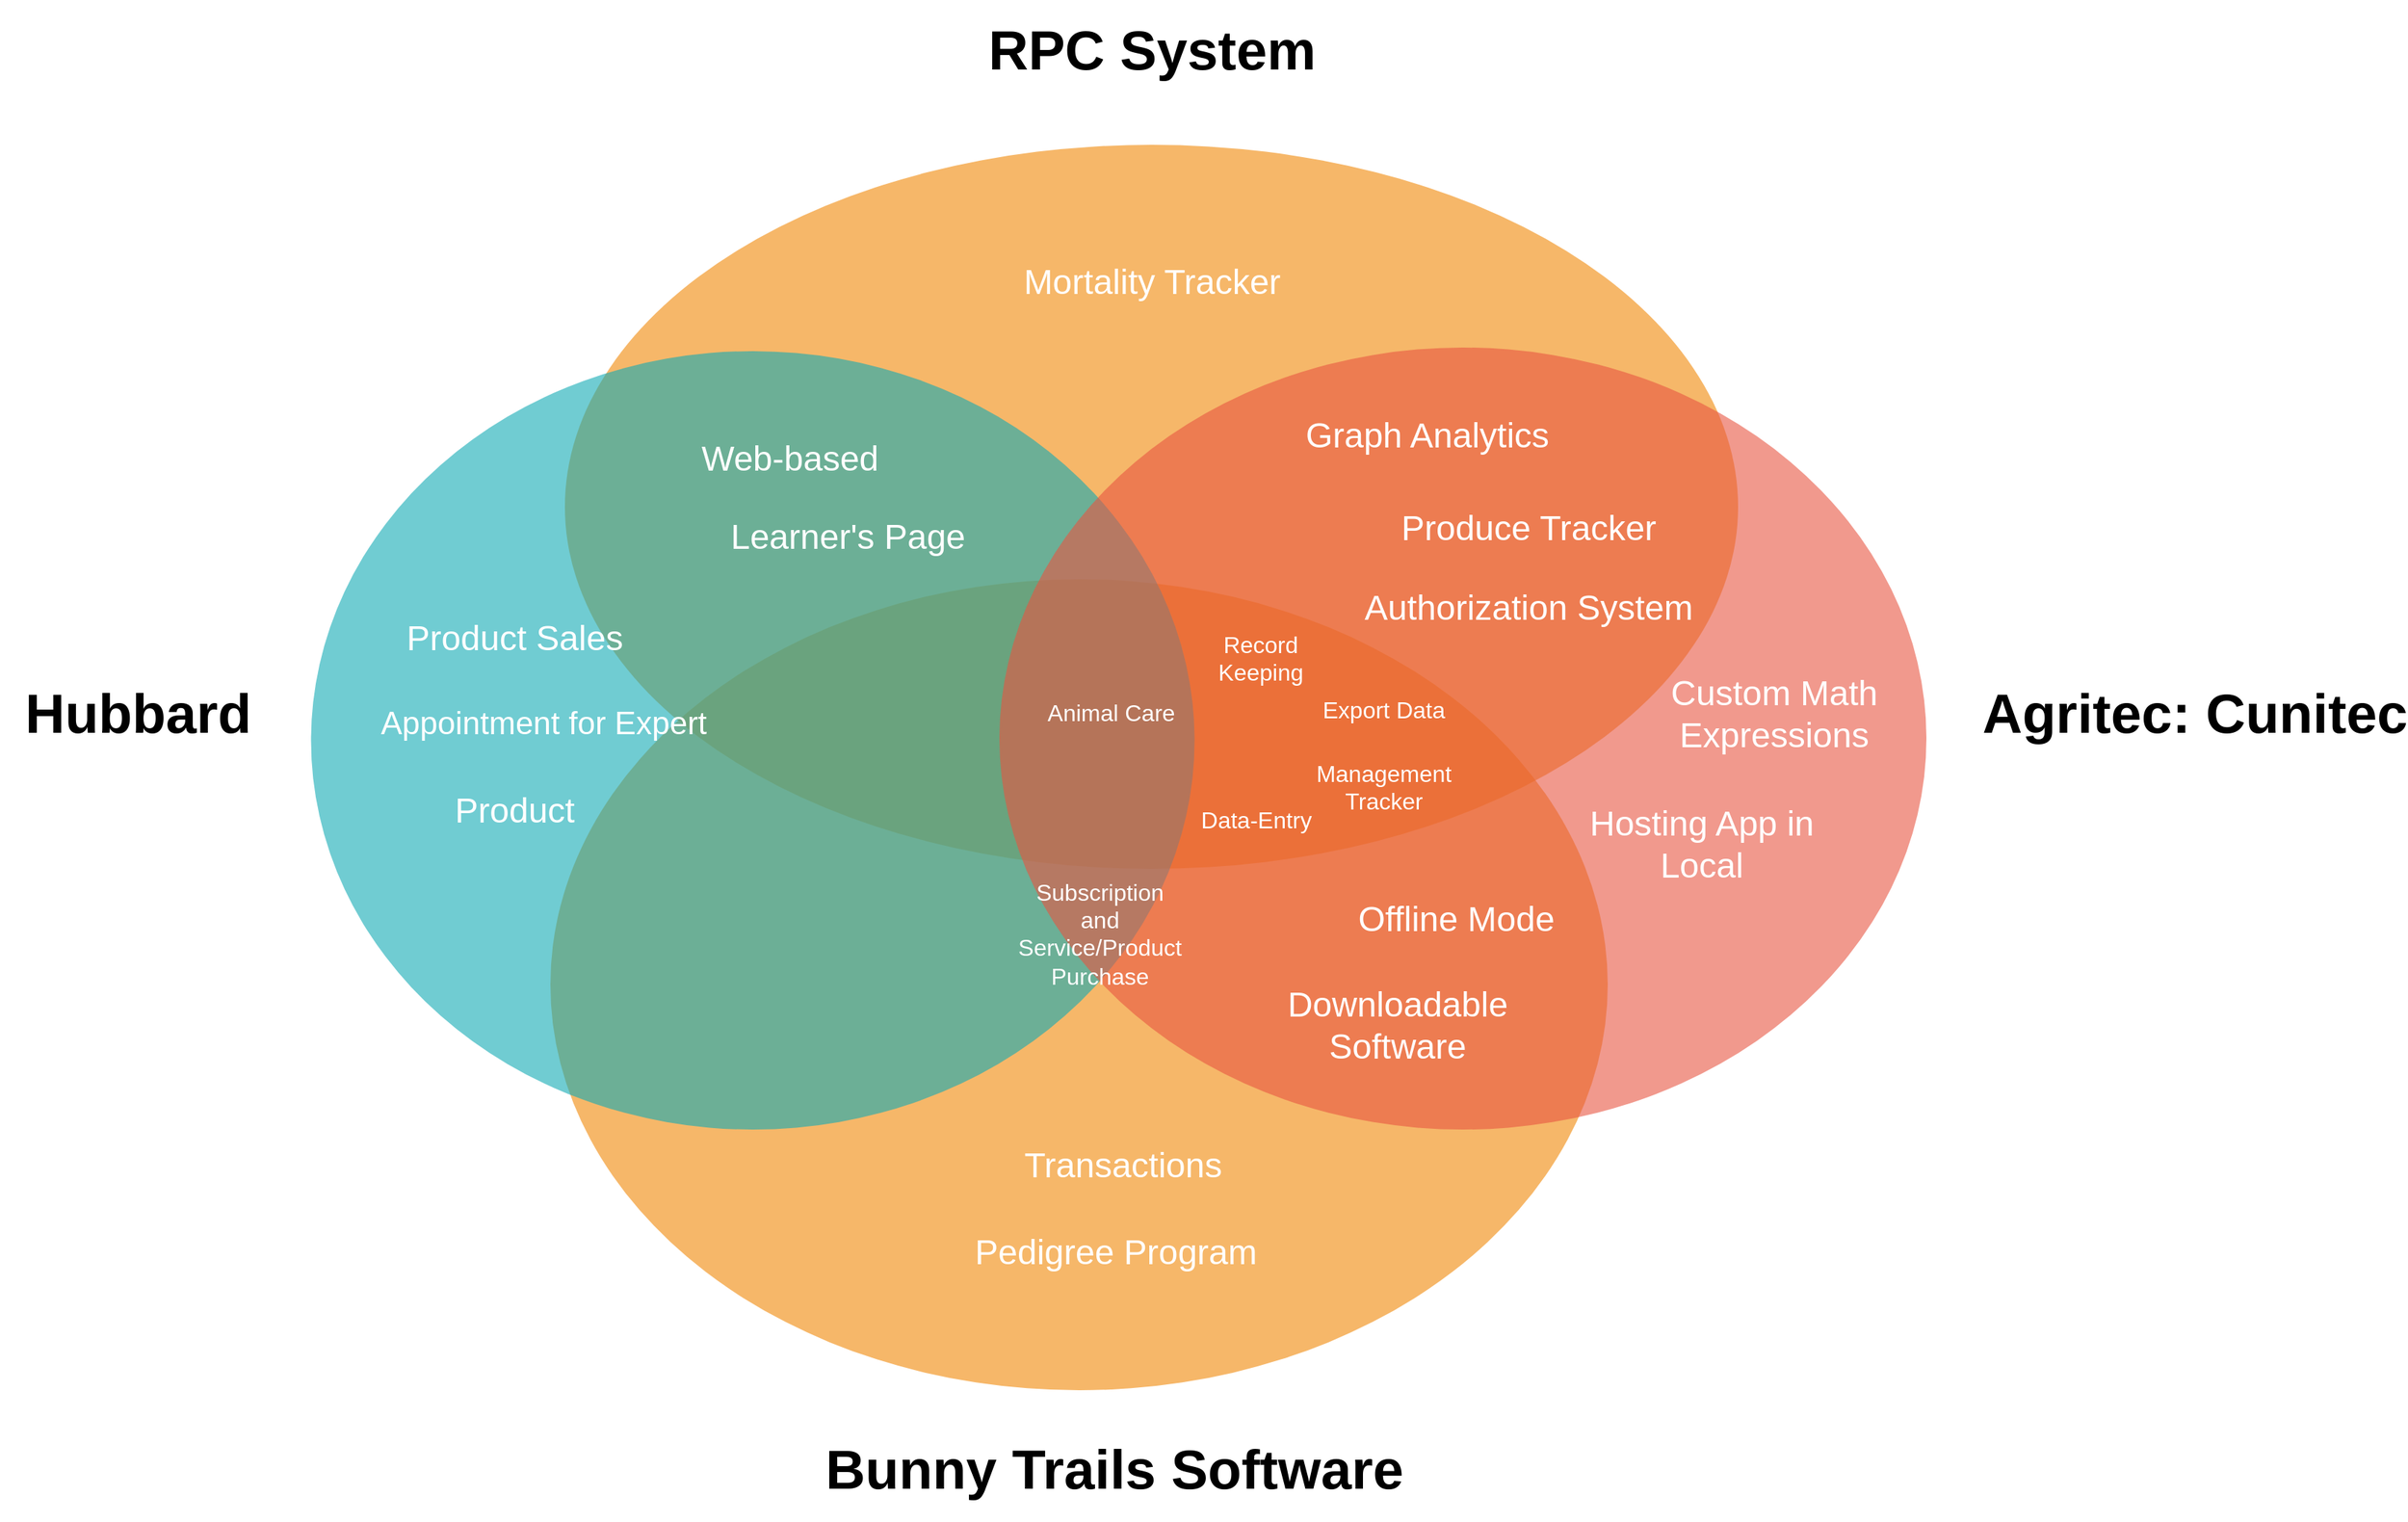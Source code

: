 <mxfile version="17.4.1" type="github">
  <diagram id="3228e29e-7158-1315-38df-8450db1d8a1d" name="Page-1">
    <mxGraphModel dx="3764" dy="2175" grid="1" gridSize="10" guides="1" tooltips="1" connect="1" arrows="1" fold="1" page="1" pageScale="1" pageWidth="1169" pageHeight="827" background="none" math="0" shadow="0">
      <root>
        <mxCell id="0" />
        <mxCell id="1" parent="0" />
        <mxCell id="e8h3THuebRnBDMsEyGPj-21540" value="" style="ellipse;fillColor=#F08705;opacity=60;strokeColor=none;html=1;fontColor=#FFFFFF;" vertex="1" parent="1">
          <mxGeometry x="230" y="-100" width="810" height="500" as="geometry" />
        </mxCell>
        <mxCell id="21531" value="" style="ellipse;fillColor=#F08705;opacity=60;strokeColor=none;html=1;fontColor=#FFFFFF;" parent="1" vertex="1">
          <mxGeometry x="220" y="200" width="730" height="560" as="geometry" />
        </mxCell>
        <mxCell id="21532" value="" style="ellipse;fillColor=#12AAB5;opacity=60;strokeColor=none;html=1;fontColor=#FFFFFF;" parent="1" vertex="1">
          <mxGeometry x="54.75" y="42.5" width="610" height="537.5" as="geometry" />
        </mxCell>
        <mxCell id="21533" value="" style="ellipse;fillColor=#e85642;opacity=60;strokeColor=none;html=1;fontColor=#FFFFFF;" parent="1" vertex="1">
          <mxGeometry x="530" y="40" width="640" height="540" as="geometry" />
        </mxCell>
        <mxCell id="21534" value="Bunny Trails Software" style="text;fontSize=38;align=center;verticalAlign=middle;html=1;fontColor=#000000;fontStyle=1" parent="1" vertex="1">
          <mxGeometry x="489.25" y="780" width="240" height="70" as="geometry" />
        </mxCell>
        <mxCell id="21535" value="Agritec: Cunitec" style="text;fontSize=38;align=center;verticalAlign=middle;html=1;fontColor=#000000;fontStyle=1" parent="1" vertex="1">
          <mxGeometry x="1260" y="257.5" width="190" height="70" as="geometry" />
        </mxCell>
        <mxCell id="21536" value="Hubbard" style="text;fontSize=38;align=center;verticalAlign=middle;html=1;fontColor=#000000;fontStyle=1" parent="1" vertex="1">
          <mxGeometry x="-160" y="257.5" width="190" height="70" as="geometry" />
        </mxCell>
        <mxCell id="21539" value="Subscription and Service/Product Purchase" style="text;align=center;html=1;fontColor=#FFFFFF;fontSize=16;whiteSpace=wrap;" parent="1" vertex="1">
          <mxGeometry x="553.75" y="400" width="90.5" height="40" as="geometry" />
        </mxCell>
        <mxCell id="e8h3THuebRnBDMsEyGPj-21541" value="RPC System" style="text;fontSize=38;align=center;verticalAlign=middle;html=1;fontColor=#000000;fontStyle=1" vertex="1" parent="1">
          <mxGeometry x="540" y="-200" width="190" height="70" as="geometry" />
        </mxCell>
        <mxCell id="e8h3THuebRnBDMsEyGPj-21542" value="Authorization System" style="text;fontSize=24;align=center;verticalAlign=middle;html=1;fontColor=#FFFFFF;" vertex="1" parent="1">
          <mxGeometry x="800" y="185" width="190" height="70" as="geometry" />
        </mxCell>
        <mxCell id="e8h3THuebRnBDMsEyGPj-21544" value="Product Sales" style="text;fontSize=24;align=center;verticalAlign=middle;html=1;fontColor=#FFFFFF;" vertex="1" parent="1">
          <mxGeometry x="100" y="205.75" width="190" height="70" as="geometry" />
        </mxCell>
        <mxCell id="e8h3THuebRnBDMsEyGPj-21545" value="Custom Math Expressions" style="text;fontSize=24;align=center;verticalAlign=middle;html=1;fontColor=#FFFFFF;whiteSpace=wrap;" vertex="1" parent="1">
          <mxGeometry x="970" y="247.5" width="190" height="90" as="geometry" />
        </mxCell>
        <mxCell id="e8h3THuebRnBDMsEyGPj-21546" value="Pedigree Program" style="text;fontSize=24;align=center;verticalAlign=middle;html=1;fontColor=#FFFFFF;" vertex="1" parent="1">
          <mxGeometry x="515" y="630" width="190" height="70" as="geometry" />
        </mxCell>
        <mxCell id="e8h3THuebRnBDMsEyGPj-21548" value="Management Tracker" style="text;align=center;html=1;fontColor=#FFFFFF;fontSize=16;whiteSpace=wrap;" vertex="1" parent="1">
          <mxGeometry x="750" y="317.5" width="90.5" height="55" as="geometry" />
        </mxCell>
        <mxCell id="e8h3THuebRnBDMsEyGPj-21550" value="Appointment for Expert" style="text;fontSize=22;align=center;verticalAlign=middle;html=1;fontColor=#FFFFFF;" vertex="1" parent="1">
          <mxGeometry x="120" y="265" width="190" height="70" as="geometry" />
        </mxCell>
        <mxCell id="e8h3THuebRnBDMsEyGPj-21551" value="Product" style="text;fontSize=24;align=center;verticalAlign=middle;html=1;fontColor=#FFFFFF;" vertex="1" parent="1">
          <mxGeometry x="100" y="325" width="190" height="70" as="geometry" />
        </mxCell>
        <mxCell id="e8h3THuebRnBDMsEyGPj-21556" value="Animal Care&amp;nbsp;" style="text;align=center;html=1;fontColor=#FFFFFF;fontSize=16;" vertex="1" parent="1">
          <mxGeometry x="574.25" y="275.75" width="70" height="28.5" as="geometry" />
        </mxCell>
        <mxCell id="e8h3THuebRnBDMsEyGPj-21557" value="Transactions" style="text;fontSize=24;align=center;verticalAlign=middle;html=1;fontColor=#FFFFFF;" vertex="1" parent="1">
          <mxGeometry x="515" y="570" width="200" height="70" as="geometry" />
        </mxCell>
        <mxCell id="e8h3THuebRnBDMsEyGPj-21559" value="Data-Entry" style="text;align=center;html=1;fontColor=#FFFFFF;fontSize=16;" vertex="1" parent="1">
          <mxGeometry x="664.75" y="350" width="85.25" height="45" as="geometry" />
        </mxCell>
        <mxCell id="e8h3THuebRnBDMsEyGPj-21562" value="Hosting App in Local" style="text;fontSize=24;align=center;verticalAlign=middle;html=1;fontColor=#FFFFFF;whiteSpace=wrap;" vertex="1" parent="1">
          <mxGeometry x="920" y="337.5" width="190" height="90" as="geometry" />
        </mxCell>
        <mxCell id="e8h3THuebRnBDMsEyGPj-21563" value="Mortality Tracker" style="text;fontSize=24;align=center;verticalAlign=middle;html=1;fontColor=#FFFFFF;" vertex="1" parent="1">
          <mxGeometry x="540" y="-40" width="190" height="70" as="geometry" />
        </mxCell>
        <mxCell id="e8h3THuebRnBDMsEyGPj-21564" value="Record Keeping" style="text;align=center;html=1;fontColor=#FFFFFF;fontSize=16;whiteSpace=wrap;" vertex="1" parent="1">
          <mxGeometry x="664.75" y="228.75" width="90.5" height="55" as="geometry" />
        </mxCell>
        <mxCell id="e8h3THuebRnBDMsEyGPj-21565" value="&lt;br&gt;Export Data" style="text;align=center;html=1;fontColor=#FFFFFF;fontSize=16;whiteSpace=wrap;" vertex="1" parent="1">
          <mxGeometry x="750" y="255" width="90.5" height="55" as="geometry" />
        </mxCell>
        <mxCell id="e8h3THuebRnBDMsEyGPj-21566" value="Web-based" style="text;fontSize=24;align=center;verticalAlign=middle;html=1;fontColor=#FFFFFF;" vertex="1" parent="1">
          <mxGeometry x="290" y="81.5" width="190" height="70" as="geometry" />
        </mxCell>
        <mxCell id="e8h3THuebRnBDMsEyGPj-21567" value="Learner&#39;s Page" style="text;fontSize=24;align=center;verticalAlign=middle;html=1;fontColor=#FFFFFF;" vertex="1" parent="1">
          <mxGeometry x="330" y="135.75" width="190" height="70" as="geometry" />
        </mxCell>
        <mxCell id="e8h3THuebRnBDMsEyGPj-21568" value="Graph Analytics" style="text;fontSize=24;align=center;verticalAlign=middle;html=1;fontColor=#FFFFFF;" vertex="1" parent="1">
          <mxGeometry x="730" y="65.75" width="190" height="70" as="geometry" />
        </mxCell>
        <mxCell id="e8h3THuebRnBDMsEyGPj-21569" value="Downloadable Software" style="text;fontSize=24;align=center;verticalAlign=middle;html=1;fontColor=#FFFFFF;whiteSpace=wrap;" vertex="1" parent="1">
          <mxGeometry x="690.25" y="465" width="229.75" height="85" as="geometry" />
        </mxCell>
        <mxCell id="e8h3THuebRnBDMsEyGPj-21570" value="Offline Mode" style="text;fontSize=24;align=center;verticalAlign=middle;html=1;fontColor=#FFFFFF;" vertex="1" parent="1">
          <mxGeometry x="750" y="400" width="190" height="70" as="geometry" />
        </mxCell>
        <mxCell id="e8h3THuebRnBDMsEyGPj-21571" value="Produce Tracker" style="text;fontSize=24;align=center;verticalAlign=middle;html=1;fontColor=#FFFFFF;" vertex="1" parent="1">
          <mxGeometry x="800" y="130" width="190" height="70" as="geometry" />
        </mxCell>
      </root>
    </mxGraphModel>
  </diagram>
</mxfile>
